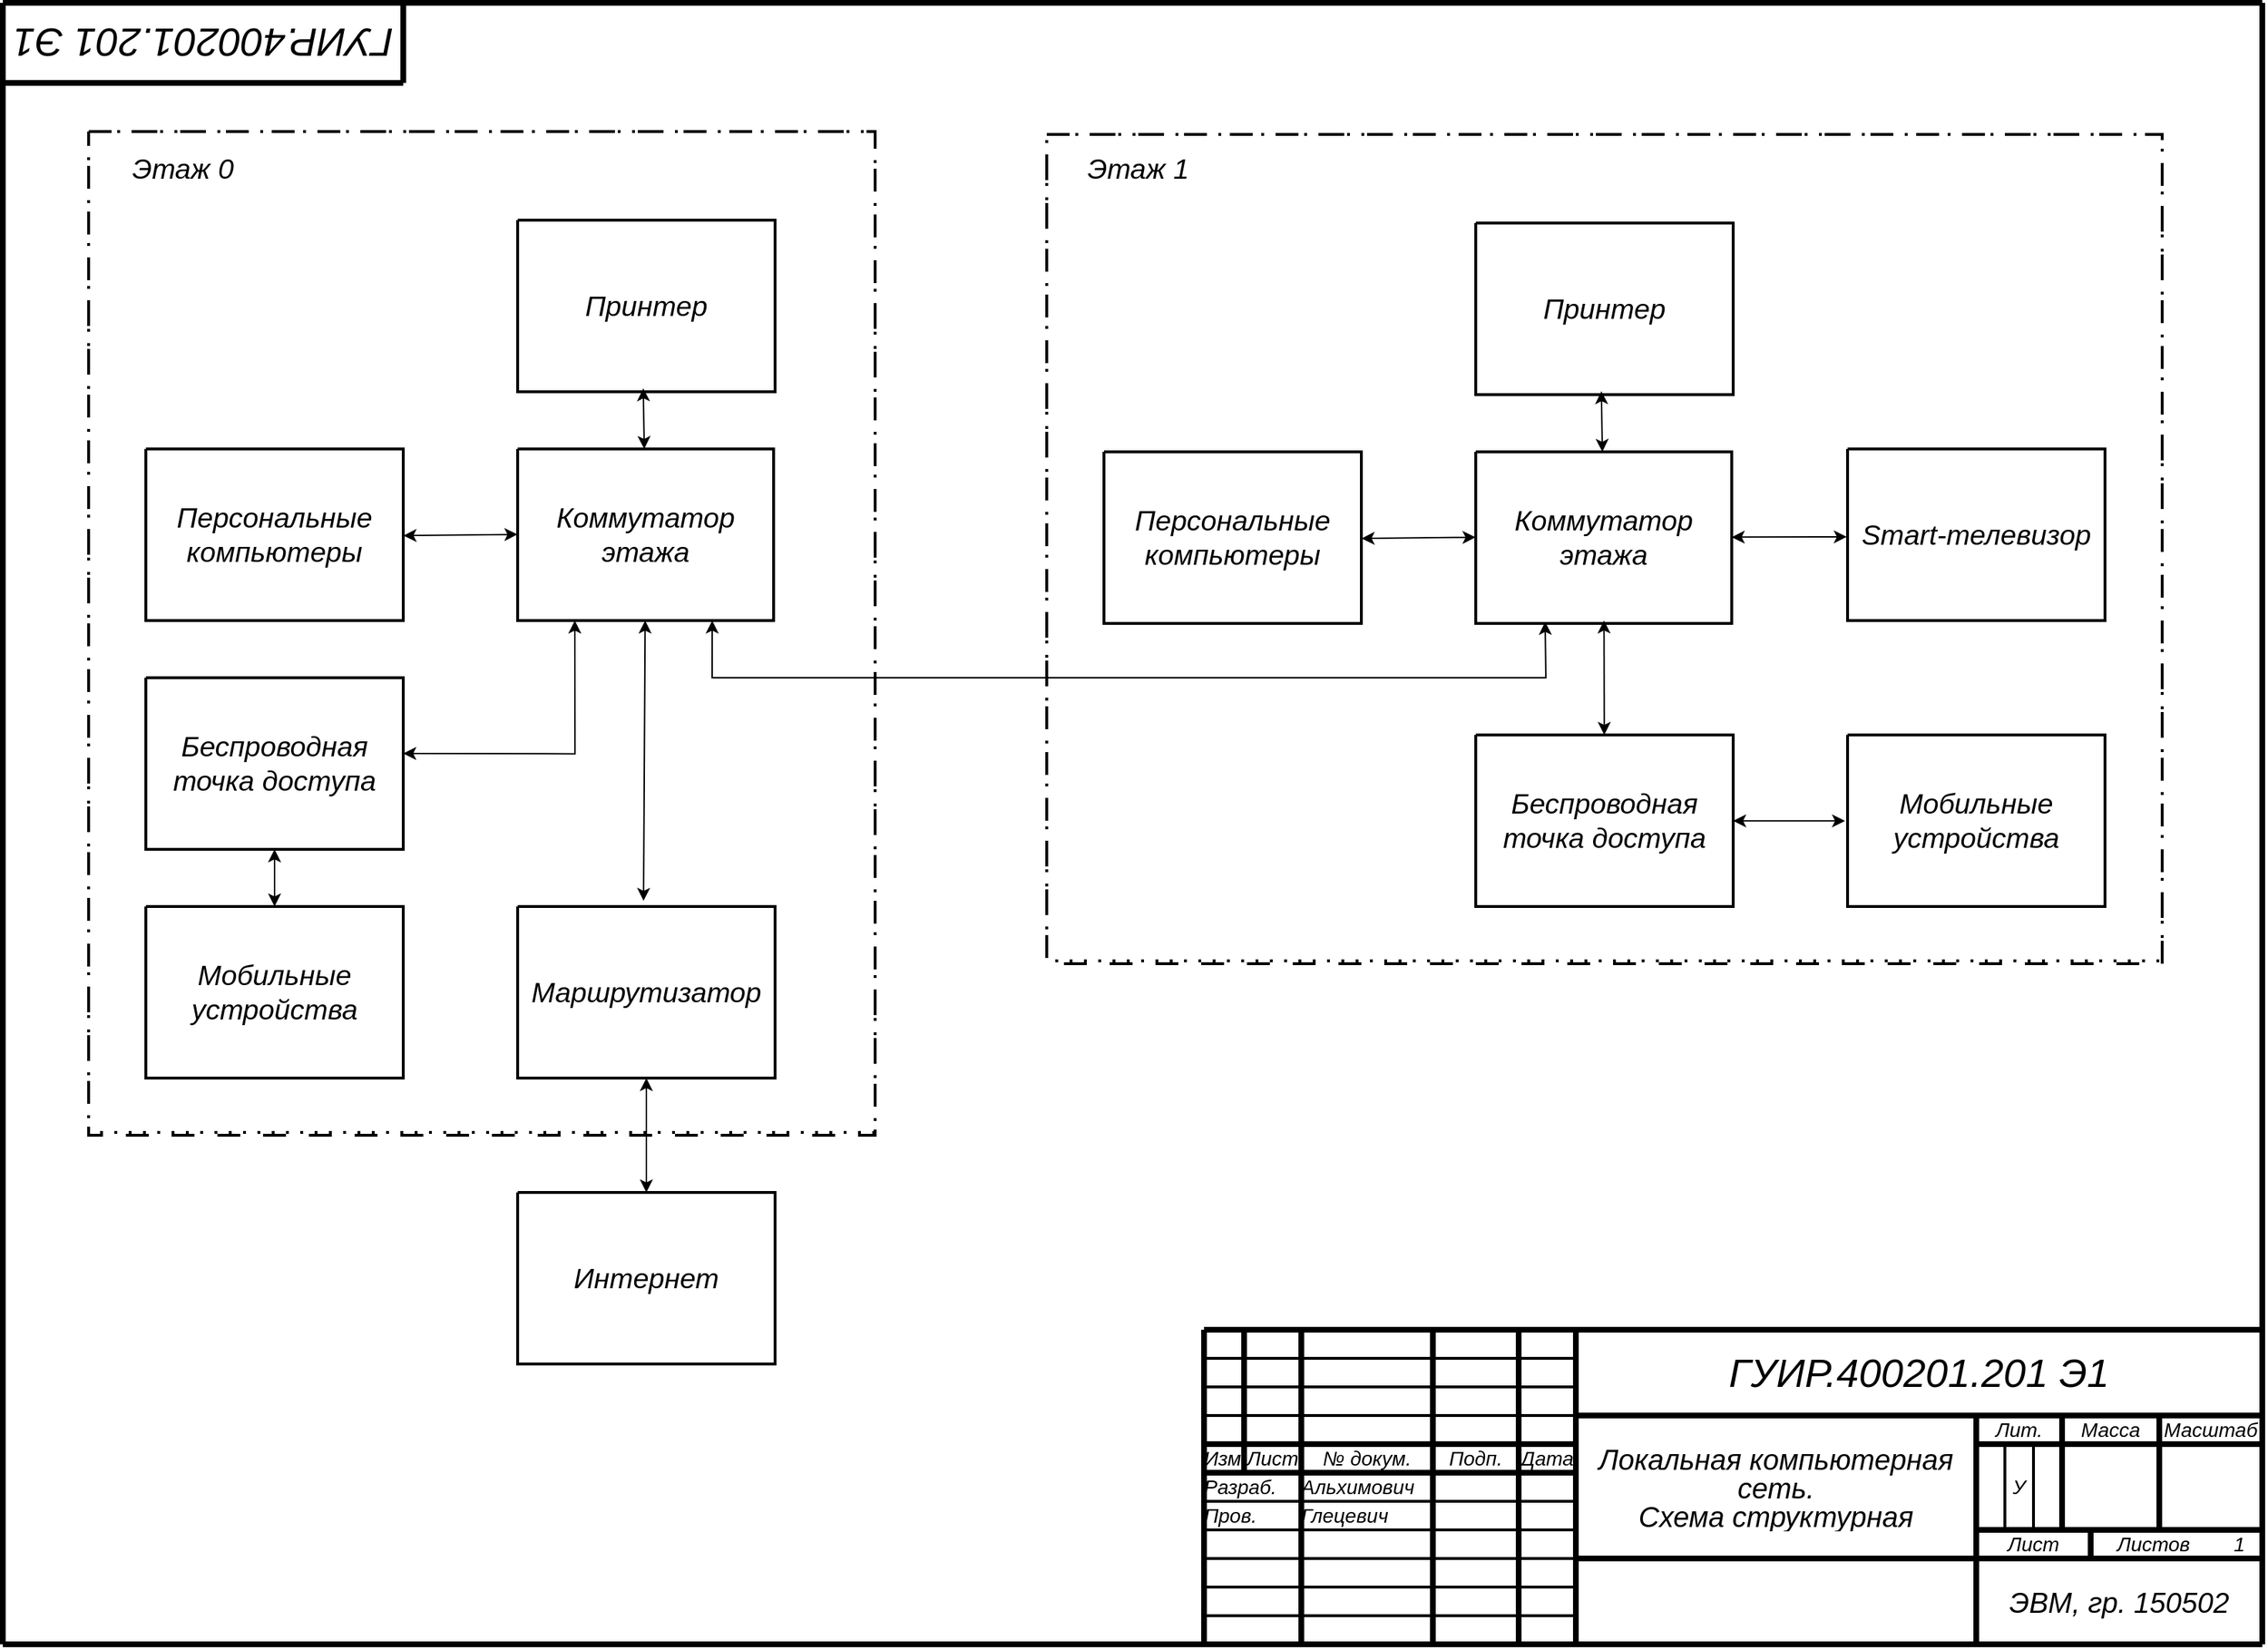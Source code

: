 <mxfile version="24.7.16">
  <diagram name="Структурная" id="Структурная">
    <mxGraphModel dx="984" dy="667" grid="1" gridSize="10" guides="1" tooltips="1" connect="1" arrows="1" fold="1" page="1" pageScale="1" pageWidth="1654" pageHeight="1169" math="0" shadow="0">
      <root>
        <mxCell id="0" />
        <mxCell id="1" parent="0" />
        <UserObject label="&lt;div style=&quot;font-size: 1px&quot;&gt;&lt;font style=&quot;font-size:14px;font-family:Arial;color:#000000;direction:ltr;letter-spacing:0px;line-height:120%;opacity:1&quot;&gt;&lt;i&gt;Изм.&lt;br/&gt;&lt;/i&gt;&lt;/font&gt;&lt;/div&gt;" tags="Background" id="2">
          <mxCell style="verticalAlign=middle;align=center;overflow=width;vsdxID=442;fillColor=none;gradientColor=none;shape=stencil(nZBLDoAgDERP0z3SIyjew0SURgSD+Lu9kMZoXLhwN9O+tukAlrNpJg1SzDH4QW/URgNYgZTkjA4UkwJUgGXng+6DX1zLfmoymdXo17xh5zmRJ6Q42BWCfc2oJfdAr+Yv+AP9Cb7OJ3H/2JG1HNGz/84klThPVCc=);strokeColor=none;spacingTop=-2;spacingBottom=-2;spacingLeft=-2;spacingRight=-2;points=[];labelBackgroundColor=none;rounded=0;html=1;whiteSpace=wrap;" parent="1" vertex="1">
            <mxGeometry x="920" y="1028" width="28" height="20" as="geometry" />
          </mxCell>
        </UserObject>
        <UserObject label="&lt;div style=&quot;font-size: 1px&quot;&gt;&lt;font style=&quot;font-size:14px;font-family:Arial;color:#000000;direction:ltr;letter-spacing:0px;line-height:120%;opacity:1&quot;&gt;&lt;i&gt;Лист&lt;br/&gt;&lt;/i&gt;&lt;/font&gt;&lt;/div&gt;" tags="Background" id="3">
          <mxCell style="verticalAlign=middle;align=center;overflow=width;vsdxID=443;fillColor=none;gradientColor=none;shape=stencil(nZBLDoAgDERP0z3SIyjew0SURgSD+Lu9kMZoXLhwN9O+tukAlrNpJg1SzDH4QW/URgNYgZTkjA4UkwJUgGXng+6DX1zLfmoymdXo17xh5zmRJ6Q42BWCfc2oJfdAr+Yv+AP9Cb7OJ3H/2JG1HNGz/84klThPVCc=);strokeColor=none;spacingTop=-2;spacingBottom=-2;spacingLeft=-2;spacingRight=-2;points=[];labelBackgroundColor=none;rounded=0;html=1;whiteSpace=wrap;" parent="1" vertex="1">
            <mxGeometry x="948" y="1028" width="40" height="20" as="geometry" />
          </mxCell>
        </UserObject>
        <UserObject label="&lt;div style=&quot;font-size: 1px&quot;&gt;&lt;font style=&quot;font-size:14px;font-family:Arial;color:#000000;direction:ltr;letter-spacing:0px;line-height:120%;opacity:1&quot;&gt;&lt;i&gt;№ докум.&lt;br/&gt;&lt;/i&gt;&lt;/font&gt;&lt;/div&gt;" tags="Background" id="4">
          <mxCell style="verticalAlign=middle;align=center;overflow=width;vsdxID=444;fillColor=none;gradientColor=none;shape=stencil(nZBLDoAgDERP0z3SIyjew0SURgSD+Lu9kMZoXLhwN9O+tukAlrNpJg1SzDH4QW/URgNYgZTkjA4UkwJUgGXng+6DX1zLfmoymdXo17xh5zmRJ6Q42BWCfc2oJfdAr+Yv+AP9Cb7OJ3H/2JG1HNGz/84klThPVCc=);strokeColor=none;spacingTop=-2;spacingBottom=-2;spacingLeft=-2;spacingRight=-2;points=[];labelBackgroundColor=none;rounded=0;html=1;whiteSpace=wrap;" parent="1" vertex="1">
            <mxGeometry x="988" y="1028" width="92" height="20" as="geometry" />
          </mxCell>
        </UserObject>
        <UserObject label="&lt;div style=&quot;font-size: 1px&quot;&gt;&lt;font style=&quot;font-size:14px;font-family:Arial;color:#000000;direction:ltr;letter-spacing:0px;line-height:120%;opacity:1&quot;&gt;&lt;i&gt;Подп.&lt;br/&gt;&lt;/i&gt;&lt;/font&gt;&lt;/div&gt;" tags="Background" id="5">
          <mxCell style="verticalAlign=middle;align=center;overflow=width;vsdxID=445;fillColor=none;gradientColor=none;shape=stencil(nZBLDoAgDERP0z3SIyjew0SURgSD+Lu9kMZoXLhwN9O+tukAlrNpJg1SzDH4QW/URgNYgZTkjA4UkwJUgGXng+6DX1zLfmoymdXo17xh5zmRJ6Q42BWCfc2oJfdAr+Yv+AP9Cb7OJ3H/2JG1HNGz/84klThPVCc=);strokeColor=none;spacingTop=-2;spacingBottom=-2;spacingLeft=-2;spacingRight=-2;points=[];labelBackgroundColor=none;rounded=0;html=1;whiteSpace=wrap;" parent="1" vertex="1">
            <mxGeometry x="1080" y="1028" width="60" height="20" as="geometry" />
          </mxCell>
        </UserObject>
        <UserObject label="&lt;div style=&quot;font-size: 1px&quot;&gt;&lt;font style=&quot;font-size:14px;font-family:Arial;color:#000000;direction:ltr;letter-spacing:0px;line-height:120%;opacity:1&quot;&gt;&lt;i&gt;Дата&lt;br/&gt;&lt;/i&gt;&lt;/font&gt;&lt;/div&gt;" tags="Background" id="6">
          <mxCell style="verticalAlign=middle;align=center;overflow=width;vsdxID=446;fillColor=none;gradientColor=none;shape=stencil(nZBLDoAgDERP0z3SIyjew0SURgSD+Lu9kMZoXLhwN9O+tukAlrNpJg1SzDH4QW/URgNYgZTkjA4UkwJUgGXng+6DX1zLfmoymdXo17xh5zmRJ6Q42BWCfc2oJfdAr+Yv+AP9Cb7OJ3H/2JG1HNGz/84klThPVCc=);strokeColor=none;spacingTop=-2;spacingBottom=-2;spacingLeft=-2;spacingRight=-2;points=[];labelBackgroundColor=none;rounded=0;html=1;whiteSpace=wrap;" parent="1" vertex="1">
            <mxGeometry x="1140" y="1028" width="40" height="20" as="geometry" />
          </mxCell>
        </UserObject>
        <UserObject label="&lt;div style=&quot;font-size: 1px&quot;&gt;&lt;p style=&quot;text-align:left;margin-left:0;margin-right:0;margin-top:0px;margin-bottom:0px;text-indent:0;vertical-align:middle;direction:ltr;&quot;&gt;&lt;font style=&quot;font-size:14px;font-family:Arial;color:#000000;direction:ltr;letter-spacing:0px;line-height:120%;opacity:1&quot;&gt;&lt;i&gt;Разраб.&lt;br/&gt;&lt;/i&gt;&lt;/font&gt;&lt;/p&gt;&lt;/div&gt;" tags="Background" id="7">
          <mxCell style="verticalAlign=middle;align=left;overflow=width;vsdxID=457;fillColor=none;gradientColor=none;shape=stencil(nZBLDoAgDERP0z3SIyjew0SURgSD+Lu9kMZoXLhwN9O+tukAlrNpJg1SzDH4QW/URgNYgZTkjA4UkwJUgGXng+6DX1zLfmoymdXo17xh5zmRJ6Q42BWCfc2oJfdAr+Yv+AP9Cb7OJ3H/2JG1HNGz/84klThPVCc=);strokeColor=none;spacingTop=-1;spacingBottom=-2;spacingLeft=-1;spacingRight=-3;points=[];labelBackgroundColor=none;rounded=0;html=1;whiteSpace=wrap;" parent="1" vertex="1">
            <mxGeometry x="920" y="1048" width="68" height="20" as="geometry" />
          </mxCell>
        </UserObject>
        <UserObject label="&lt;div style=&quot;font-size: 1px&quot;&gt;&lt;p style=&quot;text-align:left;margin-left:0;margin-right:0;margin-top:0px;margin-bottom:0px;text-indent:0;vertical-align:middle;direction:ltr;&quot;&gt;&lt;font style=&quot;font-size:14px;font-family:Arial;color:#000000;direction:ltr;letter-spacing:0px;line-height:120%;opacity:1&quot;&gt;&lt;i&gt;Пров.&lt;br/&gt;&lt;/i&gt;&lt;/font&gt;&lt;/p&gt;&lt;/div&gt;" tags="Background" id="8">
          <mxCell style="verticalAlign=middle;align=left;overflow=width;vsdxID=458;fillColor=none;gradientColor=none;shape=stencil(nZBLDoAgDERP0z3SIyjew0SURgSD+Lu9kMZoXLhwN9O+tukAlrNpJg1SzDH4QW/URgNYgZTkjA4UkwJUgGXng+6DX1zLfmoymdXo17xh5zmRJ6Q42BWCfc2oJfdAr+Yv+AP9Cb7OJ3H/2JG1HNGz/84klThPVCc=);strokeColor=none;spacingTop=-1;spacingBottom=-2;spacingLeft=-1;spacingRight=-3;points=[];labelBackgroundColor=none;rounded=0;html=1;whiteSpace=wrap;" parent="1" vertex="1">
            <mxGeometry x="920" y="1068" width="68" height="20" as="geometry" />
          </mxCell>
        </UserObject>
        <UserObject label="&lt;div style=&quot;font-size: 1px&quot;&gt;&lt;p style=&quot;text-align:left;margin-left:0;margin-right:0;margin-top:0px;margin-bottom:0px;text-indent:0;vertical-align:middle;direction:ltr;&quot;&gt;&lt;font style=&quot;font-size:14px;font-family:Arial;color:#000000;direction:ltr;letter-spacing:0px;line-height:120%;opacity:1&quot;&gt;&lt;i&gt;Альхимович&lt;br/&gt;&lt;/i&gt;&lt;/font&gt;&lt;/p&gt;&lt;/div&gt;" tags="Background" id="9">
          <mxCell style="verticalAlign=middle;align=left;overflow=width;vsdxID=462;fillColor=none;gradientColor=none;shape=stencil(nZBLDoAgDERP0z3SIyjew0SURgSD+Lu9kMZoXLhwN9O+tukAlrNpJg1SzDH4QW/URgNYgZTkjA4UkwJUgGXng+6DX1zLfmoymdXo17xh5zmRJ6Q42BWCfc2oJfdAr+Yv+AP9Cb7OJ3H/2JG1HNGz/84klThPVCc=);strokeColor=none;spacingTop=-1;spacingBottom=-2;spacingLeft=-1;spacingRight=-3;points=[];labelBackgroundColor=none;rounded=0;html=1;whiteSpace=wrap;" parent="1" vertex="1">
            <mxGeometry x="988" y="1048" width="92" height="20" as="geometry" />
          </mxCell>
        </UserObject>
        <UserObject label="&lt;div style=&quot;font-size: 1px&quot;&gt;&lt;p style=&quot;text-align:left;margin-left:0;margin-right:0;margin-top:0px;margin-bottom:0px;text-indent:0;vertical-align:middle;direction:ltr;&quot;&gt;&lt;font style=&quot;font-size:14px;font-family:Arial;color:#000000;direction:ltr;letter-spacing:0px;line-height:120%;opacity:1&quot;&gt;&lt;i&gt;Глецевич&lt;/i&gt;&lt;/font&gt;&lt;/p&gt;&lt;/div&gt;" tags="Background" id="10">
          <mxCell style="verticalAlign=middle;align=left;overflow=width;vsdxID=464;fillColor=none;gradientColor=none;shape=stencil(nZBLDoAgDERP0z3SIyjew0SURgSD+Lu9kMZoXLhwN9O+tukAlrNpJg1SzDH4QW/URgNYgZTkjA4UkwJUgGXng+6DX1zLfmoymdXo17xh5zmRJ6Q42BWCfc2oJfdAr+Yv+AP9Cb7OJ3H/2JG1HNGz/84klThPVCc=);strokeColor=none;spacingTop=-1;spacingBottom=-2;spacingLeft=-1;spacingRight=-3;points=[];labelBackgroundColor=none;rounded=0;html=1;whiteSpace=wrap;" parent="1" vertex="1">
            <mxGeometry x="988" y="1068" width="92" height="20" as="geometry" />
          </mxCell>
        </UserObject>
        <UserObject label="&lt;div style=&quot;font-size: 1px&quot;&gt;&lt;p style=&quot;text-align:center;margin-left:0;margin-right:0;margin-top:0px;margin-bottom:0px;text-indent:0;vertical-align:middle;direction:ltr;&quot;&gt;&lt;font style=&quot;font-size:20px;font-family:Arial;color:#000000;direction:ltr;letter-spacing:0px;line-height:100%;opacity:1&quot;&gt;&lt;i&gt;Локальная компьютерная сеть.&lt;/i&gt;&lt;/font&gt;&lt;/p&gt;&lt;p style=&quot;text-align:center;margin-left:0;margin-right:0;margin-top:0px;margin-bottom:0px;text-indent:0;vertical-align:middle;direction:ltr;&quot;&gt;&lt;font style=&quot;font-size:20px;font-family:Arial;color:#000000;direction:ltr;letter-spacing:0px;line-height:100%;opacity:1&quot;&gt;&lt;i&gt;Схема структурная&lt;/i&gt;&lt;/font&gt;&lt;/p&gt;&lt;/div&gt;" tags="Background" id="11">
          <mxCell style="verticalAlign=middle;align=center;overflow=width;vsdxID=465;fillColor=none;gradientColor=none;shape=stencil(nZBLDoAgDERP0z3SIyjew0SURgSD+Lu9kMZoXLhwN9O+tukAlrNpJg1SzDH4QW/URgNYgZTkjA4UkwJUgGXng+6DX1zLfmoymdXo17xh5zmRJ6Q42BWCfc2oJfdAr+Yv+AP9Cb7OJ3H/2JG1HNGz/84klThPVCc=);strokeColor=none;spacingTop=-1;spacingBottom=-3;spacingLeft=-1;spacingRight=-1;points=[];labelBackgroundColor=none;rounded=0;html=1;whiteSpace=wrap;" parent="1" vertex="1">
            <mxGeometry x="1180" y="1008" width="280" height="100" as="geometry" />
          </mxCell>
        </UserObject>
        <UserObject label="&lt;div style=&quot;font-size: 1px&quot;&gt;&lt;font style=&quot;font-size:28px;font-family:Arial;color:#000000;direction:ltr;letter-spacing:0px;line-height:120%;opacity:1&quot;&gt;&lt;i&gt;ГУИР.&lt;/i&gt;&lt;/font&gt;&lt;font style=&quot;font-size:28px;font-family:Arial;color:#000000;direction:ltr;letter-spacing:0px;line-height:120%;opacity:1&quot;&gt;&lt;i&gt;400201&lt;/i&gt;&lt;/font&gt;&lt;font style=&quot;font-size:28px;font-family:Arial;color:#000000;direction:ltr;letter-spacing:0px;line-height:120%;opacity:1&quot;&gt;&lt;i&gt;.&lt;/i&gt;&lt;/font&gt;&lt;font style=&quot;font-size:28px;font-family:Arial;color:#000000;direction:ltr;letter-spacing:0px;line-height:120%;opacity:1&quot;&gt;&lt;i&gt;201&lt;/i&gt;&lt;/font&gt;&lt;font style=&quot;font-size:28px;font-family:Arial;color:#000000;direction:ltr;letter-spacing:0px;line-height:120%;opacity:1&quot;&gt;&lt;i&gt; &lt;/i&gt;&lt;/font&gt;&lt;font style=&quot;font-size:28px;font-family:Arial;color:#000000;direction:ltr;letter-spacing:0px;line-height:120%;opacity:1&quot;&gt;&lt;i&gt;Э1&lt;br/&gt;&lt;/i&gt;&lt;/font&gt;&lt;/div&gt;" tags="Background" id="12">
          <mxCell style="verticalAlign=middle;align=center;overflow=width;vsdxID=466;fillColor=none;gradientColor=none;shape=stencil(nZBLDoAgDERP0z3SIyjew0SURgSD+Lu9kMZoXLhwN9O+tukAlrNpJg1SzDH4QW/URgNYgZTkjA4UkwJUgGXng+6DX1zLfmoymdXo17xh5zmRJ6Q42BWCfc2oJfdAr+Yv+AP9Cb7OJ3H/2JG1HNGz/84klThPVCc=);strokeColor=none;spacingBottom=-1;points=[];labelBackgroundColor=none;rounded=0;html=1;whiteSpace=wrap;" parent="1" vertex="1">
            <mxGeometry x="1180" y="948" width="480" height="60" as="geometry" />
          </mxCell>
        </UserObject>
        <UserObject label="&lt;div style=&quot;font-size: 1px&quot;&gt;&lt;font style=&quot;font-size:14px;font-family:Arial;color:#000000;direction:ltr;letter-spacing:0px;line-height:120%;opacity:1&quot;&gt;&lt;i&gt;Лит.&lt;br/&gt;&lt;/i&gt;&lt;/font&gt;&lt;/div&gt;" tags="Background" id="13">
          <mxCell style="verticalAlign=middle;align=center;overflow=width;vsdxID=467;fillColor=none;gradientColor=none;shape=stencil(nZBLDoAgDERP0z3SIyjew0SURgSD+Lu9kMZoXLhwN9O+tukAlrNpJg1SzDH4QW/URgNYgZTkjA4UkwJUgGXng+6DX1zLfmoymdXo17xh5zmRJ6Q42BWCfc2oJfdAr+Yv+AP9Cb7OJ3H/2JG1HNGz/84klThPVCc=);strokeColor=none;spacingTop=-2;spacingBottom=-2;spacingLeft=-2;spacingRight=-2;points=[];labelBackgroundColor=none;rounded=0;html=1;whiteSpace=wrap;" parent="1" vertex="1">
            <mxGeometry x="1460" y="1008" width="60" height="20" as="geometry" />
          </mxCell>
        </UserObject>
        <UserObject label="&lt;div style=&quot;font-size: 1px&quot;&gt;&lt;font style=&quot;font-size:14px;font-family:Arial;color:#000000;direction:ltr;letter-spacing:0px;line-height:120%;opacity:1&quot;&gt;&lt;i&gt;Масса&lt;br/&gt;&lt;/i&gt;&lt;/font&gt;&lt;/div&gt;" tags="Background" id="14">
          <mxCell style="verticalAlign=middle;align=center;overflow=width;vsdxID=468;fillColor=none;gradientColor=none;shape=stencil(nZBLDoAgDERP0z3SIyjew0SURgSD+Lu9kMZoXLhwN9O+tukAlrNpJg1SzDH4QW/URgNYgZTkjA4UkwJUgGXng+6DX1zLfmoymdXo17xh5zmRJ6Q42BWCfc2oJfdAr+Yv+AP9Cb7OJ3H/2JG1HNGz/84klThPVCc=);strokeColor=none;spacingTop=-2;spacingBottom=-2;spacingLeft=-2;spacingRight=-2;points=[];labelBackgroundColor=none;rounded=0;html=1;whiteSpace=wrap;" parent="1" vertex="1">
            <mxGeometry x="1520" y="1008" width="68" height="20" as="geometry" />
          </mxCell>
        </UserObject>
        <UserObject label="&lt;div style=&quot;font-size: 1px&quot;&gt;&lt;font style=&quot;font-size:14px;font-family:Arial;color:#000000;direction:ltr;letter-spacing:0px;line-height:120%;opacity:1&quot;&gt;&lt;i&gt;Масштаб&lt;br/&gt;&lt;/i&gt;&lt;/font&gt;&lt;/div&gt;" tags="Background" id="15">
          <mxCell style="verticalAlign=middle;align=center;overflow=width;vsdxID=469;fillColor=none;gradientColor=none;shape=stencil(nZBLDoAgDERP0z3SIyjew0SURgSD+Lu9kMZoXLhwN9O+tukAlrNpJg1SzDH4QW/URgNYgZTkjA4UkwJUgGXng+6DX1zLfmoymdXo17xh5zmRJ6Q42BWCfc2oJfdAr+Yv+AP9Cb7OJ3H/2JG1HNGz/84klThPVCc=);strokeColor=none;spacingTop=-2;spacingBottom=-2;spacingLeft=-2;spacingRight=-2;points=[];labelBackgroundColor=none;rounded=0;html=1;whiteSpace=wrap;" parent="1" vertex="1">
            <mxGeometry x="1588" y="1008" width="72" height="20" as="geometry" />
          </mxCell>
        </UserObject>
        <UserObject label="&lt;div style=&quot;font-size: 1px&quot;&gt;&lt;font style=&quot;font-size:14px;font-family:Arial;color:#000000;direction:ltr;letter-spacing:0px;line-height:120%;opacity:1&quot;&gt;&lt;i&gt;Лист&lt;br/&gt;&lt;/i&gt;&lt;/font&gt;&lt;/div&gt;" tags="Background" id="16">
          <mxCell style="verticalAlign=middle;align=center;overflow=width;vsdxID=470;fillColor=none;gradientColor=none;shape=stencil(nZBLDoAgDERP0z3SIyjew0SURgSD+Lu9kMZoXLhwN9O+tukAlrNpJg1SzDH4QW/URgNYgZTkjA4UkwJUgGXng+6DX1zLfmoymdXo17xh5zmRJ6Q42BWCfc2oJfdAr+Yv+AP9Cb7OJ3H/2JG1HNGz/84klThPVCc=);strokeColor=none;spacingTop=-2;spacingBottom=-3;spacingLeft=-3;spacingRight=-2;points=[];labelBackgroundColor=none;rounded=0;html=1;whiteSpace=wrap;" parent="1" vertex="1">
            <mxGeometry x="1476" y="1088" width="48" height="20" as="geometry" />
          </mxCell>
        </UserObject>
        <UserObject label="&lt;div style=&quot;font-size: 1px&quot;&gt;&lt;font style=&quot;font-size:14px;font-family:Arial;color:#000000;direction:ltr;letter-spacing:0px;line-height:120%;opacity:1&quot;&gt;&lt;i&gt;Листов&lt;br/&gt;&lt;/i&gt;&lt;/font&gt;&lt;/div&gt;" tags="Background" id="17">
          <mxCell style="verticalAlign=middle;align=center;overflow=width;vsdxID=471;fillColor=none;gradientColor=none;shape=stencil(nZBLDoAgDERP0z3SIyjew0SURgSD+Lu9kMZoXLhwN9O+tukAlrNpJg1SzDH4QW/URgNYgZTkjA4UkwJUgGXng+6DX1zLfmoymdXo17xh5zmRJ6Q42BWCfc2oJfdAr+Yv+AP9Cb7OJ3H/2JG1HNGz/84klThPVCc=);strokeColor=none;spacingTop=-2;spacingBottom=-3;spacingLeft=-3;spacingRight=-2;points=[];labelBackgroundColor=none;rounded=0;html=1;whiteSpace=wrap;" parent="1" vertex="1">
            <mxGeometry x="1540" y="1088" width="88" height="20" as="geometry" />
          </mxCell>
        </UserObject>
        <UserObject label="&lt;div style=&quot;font-size: 1px&quot;&gt;&lt;font style=&quot;font-size:14px;font-family:Arial;color:#000000;direction:ltr;letter-spacing:0px;line-height:120%;opacity:1&quot;&gt;&lt;i&gt;У&lt;br/&gt;&lt;/i&gt;&lt;/font&gt;&lt;/div&gt;" tags="Background" id="18">
          <mxCell style="verticalAlign=middle;align=center;overflow=width;vsdxID=472;fillColor=none;gradientColor=none;shape=stencil(nZBLDoAgDERP0z3SIyjew0SURgSD+Lu9kMZoXLhwN9O+tukAlrNpJg1SzDH4QW/URgNYgZTkjA4UkwJUgGXng+6DX1zLfmoymdXo17xh5zmRJ6Q42BWCfc2oJfdAr+Yv+AP9Cb7OJ3H/2JG1HNGz/84klThPVCc=);strokeColor=none;spacingTop=-1;spacingBottom=-3;spacingLeft=-3;spacingRight=-1;points=[];labelBackgroundColor=none;rounded=0;html=1;whiteSpace=wrap;" parent="1" vertex="1">
            <mxGeometry x="1480" y="1028" width="20" height="60" as="geometry" />
          </mxCell>
        </UserObject>
        <UserObject label="&lt;div style=&quot;font-size: 1px&quot;&gt;&lt;font style=&quot;font-size:14px;font-family:Arial;color:#000000;direction:ltr;letter-spacing:0px;line-height:120%;opacity:1&quot;&gt;&lt;i&gt;1&lt;br/&gt;&lt;/i&gt;&lt;/font&gt;&lt;/div&gt;" tags="Background" id="19">
          <mxCell style="verticalAlign=middle;align=center;overflow=width;vsdxID=473;fillColor=none;gradientColor=none;shape=stencil(nZBLDoAgDERP0z3SIyjew0SURgSD+Lu9kMZoXLhwN9O+tukAlrNpJg1SzDH4QW/URgNYgZTkjA4UkwJUgGXng+6DX1zLfmoymdXo17xh5zmRJ6Q42BWCfc2oJfdAr+Yv+AP9Cb7OJ3H/2JG1HNGz/84klThPVCc=);strokeColor=none;spacingTop=-2;spacingBottom=-3;spacingLeft=-3;spacingRight=-2;points=[];labelBackgroundColor=none;rounded=0;html=1;whiteSpace=wrap;" parent="1" vertex="1">
            <mxGeometry x="1628" y="1088" width="32" height="20" as="geometry" />
          </mxCell>
        </UserObject>
        <UserObject label="&lt;div style=&quot;font-size: 1px&quot;&gt;&lt;font style=&quot;font-size:20px;font-family:Arial;color:#000000;direction:ltr;letter-spacing:0px;line-height:120%;opacity:1&quot;&gt;&lt;i&gt;ЭВМ, гр. &lt;/i&gt;&lt;/font&gt;&lt;font style=&quot;font-size:20px;font-family:Arial;color:#000000;direction:ltr;letter-spacing:0px;line-height:120%;opacity:1&quot;&gt;&lt;i&gt;150502&lt;/i&gt;&lt;/font&gt;&lt;font style=&quot;font-size:20px;font-family:Arial;color:#000000;direction:ltr;letter-spacing:0px;line-height:120%;opacity:1&quot;&gt;&lt;i&gt;&lt;br/&gt;&lt;/i&gt;&lt;/font&gt;&lt;/div&gt;" tags="Background" id="20">
          <mxCell style="verticalAlign=middle;align=center;overflow=width;vsdxID=474;fillColor=none;gradientColor=none;shape=stencil(nZBLDoAgDERP0z3SIyjew0SURgSD+Lu9kMZoXLhwN9O+tukAlrNpJg1SzDH4QW/URgNYgZTkjA4UkwJUgGXng+6DX1zLfmoymdXo17xh5zmRJ6Q42BWCfc2oJfdAr+Yv+AP9Cb7OJ3H/2JG1HNGz/84klThPVCc=);strokeColor=none;points=[];labelBackgroundColor=none;rounded=0;html=1;whiteSpace=wrap;" parent="1" vertex="1">
            <mxGeometry x="1460" y="1108" width="200" height="60" as="geometry" />
          </mxCell>
        </UserObject>
        <UserObject label="&lt;div style=&quot;font-size: 1px&quot;&gt;&lt;font style=&quot;font-size:28px;font-family:Arial;color:#000000;direction:ltr;letter-spacing:0px;line-height:120%;opacity:1&quot;&gt;&lt;i&gt;ГУИР.&lt;/i&gt;&lt;/font&gt;&lt;font style=&quot;font-size:28px;font-family:Arial;color:#000000;direction:ltr;letter-spacing:0px;line-height:120%;opacity:1&quot;&gt;&lt;i&gt;400201&lt;/i&gt;&lt;/font&gt;&lt;font style=&quot;font-size:28px;font-family:Arial;color:#000000;direction:ltr;letter-spacing:0px;line-height:120%;opacity:1&quot;&gt;&lt;i&gt;.&lt;/i&gt;&lt;/font&gt;&lt;font style=&quot;font-size:28px;font-family:Arial;color:#000000;direction:ltr;letter-spacing:0px;line-height:120%;opacity:1&quot;&gt;&lt;i&gt;201&lt;/i&gt;&lt;/font&gt;&lt;font style=&quot;font-size:28px;font-family:Arial;color:#000000;direction:ltr;letter-spacing:0px;line-height:120%;opacity:1&quot;&gt;&lt;i&gt; &lt;/i&gt;&lt;/font&gt;&lt;font style=&quot;font-size:28px;font-family:Arial;color:#000000;direction:ltr;letter-spacing:0px;line-height:120%;opacity:1&quot;&gt;&lt;i&gt;Э1&lt;br/&gt;&lt;/i&gt;&lt;/font&gt;&lt;/div&gt;" tags="Background" id="21">
          <mxCell style="verticalAlign=middle;align=center;overflow=width;vsdxID=475;rotation=180;fillColor=none;gradientColor=none;shape=stencil(nZBLDoAgDERP0z3SIyjew0SURgSD+Lu9kMZoXLhwN9O+tukAlrNpJg1SzDH4QW/URgNYgZTkjA4UkwJUgGXng+6DX1zLfmoymdXo17xh5zmRJ6Q42BWCfc2oJfdAr+Yv+AP9Cb7OJ3H/2JG1HNGz/84klThPVCc=);strokeColor=none;spacingTop=-3;spacingBottom=-3;spacingLeft=-3;spacingRight=-3;points=[];labelBackgroundColor=none;rounded=0;html=1;whiteSpace=wrap;" parent="1" vertex="1">
            <mxGeometry x="80" y="20" width="280" height="56" as="geometry" />
          </mxCell>
        </UserObject>
        <UserObject label="" tags="Background" id="84">
          <mxCell style="vsdxID=509;edgeStyle=none;startArrow=none;endArrow=none;startSize=3;endSize=3;strokeWidth=4;strokeColor=#000000;spacingTop=-2;spacingBottom=-2;spacingLeft=-2;spacingRight=-2;verticalAlign=middle;html=1;labelBackgroundColor=#FFFFFF;rounded=0;" parent="1" edge="1">
            <mxGeometry relative="1" as="geometry">
              <Array as="points" />
              <mxPoint x="80" y="76" as="sourcePoint" />
              <mxPoint x="360" y="76" as="targetPoint" />
            </mxGeometry>
          </mxCell>
        </UserObject>
        <UserObject label="" tags="Background" id="85">
          <mxCell style="vsdxID=686;edgeStyle=none;startArrow=none;endArrow=none;startSize=3;endSize=3;strokeWidth=4;strokeColor=#000000;spacingTop=-2;spacingBottom=-2;spacingLeft=-2;spacingRight=-2;verticalAlign=middle;html=1;labelBackgroundColor=#FFFFFF;rounded=0;" parent="1" edge="1">
            <mxGeometry relative="1" as="geometry">
              <Array as="points" />
              <mxPoint x="80" y="20" as="sourcePoint" />
              <mxPoint x="80" y="76" as="targetPoint" />
            </mxGeometry>
          </mxCell>
        </UserObject>
        <mxCell id="39" parent="1" vertex="1">
          <mxGeometry x="80" y="1168" as="geometry" />
        </mxCell>
        <mxCell id="40" parent="1" vertex="1">
          <mxGeometry x="80" y="76" as="geometry" />
        </mxCell>
        <UserObject label="" tags="Background" id="41">
          <mxCell style="vsdxID=5;edgeStyle=none;startArrow=none;endArrow=none;startSize=5;endSize=5;strokeWidth=4;strokeColor=#000000;spacingTop=0;spacingBottom=0;spacingLeft=0;spacingRight=0;verticalAlign=middle;html=1;labelBackgroundColor=none;rounded=0;" parent="1" source="39" target="40" edge="1">
            <mxGeometry relative="1" as="geometry">
              <Array as="points" />
            </mxGeometry>
          </mxCell>
        </UserObject>
        <mxCell id="42" parent="1" vertex="1">
          <mxGeometry x="920" y="948" as="geometry" />
        </mxCell>
        <mxCell id="43" parent="1" vertex="1">
          <mxGeometry x="920" y="1168" as="geometry" />
        </mxCell>
        <UserObject label="" tags="Background" id="44">
          <mxCell style="vsdxID=692;edgeStyle=none;startArrow=none;endArrow=none;startSize=3;endSize=3;strokeWidth=4;strokeColor=#000000;spacingTop=-2;spacingBottom=-2;spacingLeft=-2;spacingRight=-2;verticalAlign=middle;html=1;labelBackgroundColor=#FFFFFF;rounded=0;" parent="1" source="42" target="43" edge="1">
            <mxGeometry relative="1" as="geometry">
              <Array as="points" />
            </mxGeometry>
          </mxCell>
        </UserObject>
        <mxCell id="45" parent="1" vertex="1">
          <mxGeometry x="360" y="20" as="geometry" />
        </mxCell>
        <mxCell id="46" parent="1" vertex="1">
          <mxGeometry x="80" y="20" as="geometry" />
        </mxCell>
        <UserObject label="" tags="Background" id="47">
          <mxCell style="vsdxID=687;edgeStyle=none;startArrow=none;endArrow=none;startSize=3;endSize=3;strokeWidth=4;strokeColor=#000000;spacingTop=-2;spacingBottom=-2;spacingLeft=-2;spacingRight=-2;verticalAlign=middle;html=1;labelBackgroundColor=#FFFFFF;rounded=0;" parent="1" source="45" target="46" edge="1">
            <mxGeometry relative="1" as="geometry">
              <Array as="points" />
            </mxGeometry>
          </mxCell>
        </UserObject>
        <mxCell id="48" parent="1" vertex="1">
          <mxGeometry x="360" y="20" as="geometry" />
        </mxCell>
        <mxCell id="49" parent="1" vertex="1">
          <mxGeometry x="360" y="76" as="geometry" />
        </mxCell>
        <UserObject label="" tags="Background" id="50">
          <mxCell style="vsdxID=676;edgeStyle=none;startArrow=none;endArrow=none;startSize=3;endSize=3;strokeWidth=4;strokeColor=#000000;spacingTop=-2;spacingBottom=-2;spacingLeft=-2;spacingRight=-2;verticalAlign=middle;html=1;labelBackgroundColor=#FFFFFF;rounded=0;" parent="1" source="48" target="49" edge="1">
            <mxGeometry relative="1" as="geometry">
              <Array as="points" />
            </mxGeometry>
          </mxCell>
        </UserObject>
        <mxCell id="51" parent="1" vertex="1">
          <mxGeometry x="360" y="20" as="geometry" />
        </mxCell>
        <mxCell id="52" parent="1" vertex="1">
          <mxGeometry x="1660" y="20" as="geometry" />
        </mxCell>
        <UserObject label="" tags="Background" id="53">
          <mxCell style="vsdxID=508;edgeStyle=none;startArrow=none;endArrow=none;startSize=3;endSize=3;strokeWidth=4;strokeColor=#000000;spacingTop=-2;spacingBottom=-2;spacingLeft=-2;spacingRight=-2;verticalAlign=middle;html=1;labelBackgroundColor=#FFFFFF;rounded=0;" parent="1" source="51" target="52" edge="1">
            <mxGeometry relative="1" as="geometry">
              <Array as="points" />
            </mxGeometry>
          </mxCell>
        </UserObject>
        <mxCell id="54" parent="1" vertex="1">
          <mxGeometry x="80" y="1168" as="geometry" />
        </mxCell>
        <mxCell id="55" parent="1" vertex="1">
          <mxGeometry x="1660" y="1168" as="geometry" />
        </mxCell>
        <UserObject label="" tags="Background" id="56">
          <mxCell style="vsdxID=438;edgeStyle=none;startArrow=none;endArrow=none;startSize=3;endSize=3;strokeWidth=4;strokeColor=#000000;spacingTop=-2;spacingBottom=-2;spacingLeft=-2;spacingRight=-2;verticalAlign=middle;html=1;labelBackgroundColor=#FFFFFF;rounded=0;" parent="1" source="54" target="55" edge="1">
            <mxGeometry relative="1" as="geometry">
              <Array as="points" />
            </mxGeometry>
          </mxCell>
        </UserObject>
        <UserObject label="" tags="Background" id="57">
          <mxCell style="vsdxID=50;edgeStyle=none;startArrow=none;endArrow=none;startSize=9;endSize=9;strokeWidth=4;strokeColor=#000000;spacingTop=0;spacingBottom=0;spacingLeft=0;spacingRight=0;verticalAlign=middle;html=1;labelBackgroundColor=none;rounded=0;" parent="1" edge="1">
            <mxGeometry relative="1" as="geometry">
              <Array as="points" />
              <mxPoint x="1660" y="20" as="sourcePoint" />
              <mxPoint x="1660" y="1168" as="targetPoint" />
            </mxGeometry>
          </mxCell>
        </UserObject>
        <UserObject label="" tags="Background" id="58">
          <mxCell style="vsdxID=384;edgeStyle=none;startArrow=none;endArrow=none;startSize=3;endSize=3;strokeWidth=4;strokeColor=#000000;spacingTop=-2;spacingBottom=-2;spacingLeft=-2;spacingRight=-2;verticalAlign=middle;html=1;labelBackgroundColor=#FFFFFF;rounded=0;" parent="1" edge="1">
            <mxGeometry relative="1" as="geometry">
              <Array as="points" />
              <mxPoint x="1460" y="1008" as="sourcePoint" />
              <mxPoint x="1460" y="1168" as="targetPoint" />
            </mxGeometry>
          </mxCell>
        </UserObject>
        <UserObject label="" tags="Background" id="59">
          <mxCell style="vsdxID=385;edgeStyle=none;startArrow=none;endArrow=none;startSize=3;endSize=3;strokeWidth=4;strokeColor=#000000;spacingTop=-2;spacingBottom=-2;spacingLeft=-2;spacingRight=-2;verticalAlign=middle;html=1;labelBackgroundColor=#FFFFFF;rounded=0;" parent="1" edge="1">
            <mxGeometry relative="1" as="geometry">
              <Array as="points" />
              <mxPoint x="1460" y="1028" as="sourcePoint" />
              <mxPoint x="1660" y="1028" as="targetPoint" />
            </mxGeometry>
          </mxCell>
        </UserObject>
        <UserObject label="" tags="Background" id="60">
          <mxCell style="vsdxID=387;edgeStyle=none;startArrow=none;endArrow=none;startSize=3;endSize=3;strokeWidth=4;strokeColor=#000000;spacingTop=-2;spacingBottom=-2;spacingLeft=-2;spacingRight=-2;verticalAlign=middle;html=1;labelBackgroundColor=#FFFFFF;rounded=0;" parent="1" edge="1">
            <mxGeometry relative="1" as="geometry">
              <Array as="points" />
              <mxPoint x="1540" y="1088" as="sourcePoint" />
              <mxPoint x="1540" y="1108" as="targetPoint" />
            </mxGeometry>
          </mxCell>
        </UserObject>
        <UserObject label="" tags="Background" id="61">
          <mxCell style="vsdxID=388;edgeStyle=none;startArrow=none;endArrow=none;startSize=3;endSize=3;strokeWidth=4;strokeColor=#000000;spacingTop=-2;spacingBottom=-2;spacingLeft=-2;spacingRight=-2;verticalAlign=middle;html=1;labelBackgroundColor=#FFFFFF;rounded=0;" parent="1" edge="1">
            <mxGeometry relative="1" as="geometry">
              <Array as="points" />
              <mxPoint x="1588" y="1008" as="sourcePoint" />
              <mxPoint x="1588" y="1088" as="targetPoint" />
            </mxGeometry>
          </mxCell>
        </UserObject>
        <UserObject label="" tags="Background" id="62">
          <mxCell style="vsdxID=389;edgeStyle=none;startArrow=none;endArrow=none;startSize=3;endSize=3;strokeWidth=4;strokeColor=#000000;spacingTop=-2;spacingBottom=-2;spacingLeft=-2;spacingRight=-2;verticalAlign=middle;html=1;labelBackgroundColor=#FFFFFF;rounded=0;" parent="1" edge="1">
            <mxGeometry relative="1" as="geometry">
              <Array as="points" />
              <mxPoint x="1460" y="1088" as="sourcePoint" />
              <mxPoint x="1660" y="1088" as="targetPoint" />
            </mxGeometry>
          </mxCell>
        </UserObject>
        <UserObject label="" tags="Background" id="63">
          <mxCell style="vsdxID=392;edgeStyle=none;startArrow=none;endArrow=none;startSize=3;endSize=3;strokeWidth=2;strokeColor=#000000;spacingTop=-2;spacingBottom=-2;spacingLeft=-2;spacingRight=-2;verticalAlign=middle;html=1;labelBackgroundColor=#FFFFFF;rounded=0;" parent="1" edge="1">
            <mxGeometry relative="1" as="geometry">
              <Array as="points" />
              <mxPoint x="1480" y="1028" as="sourcePoint" />
              <mxPoint x="1480" y="1088" as="targetPoint" />
            </mxGeometry>
          </mxCell>
        </UserObject>
        <UserObject label="" tags="Background" id="64">
          <mxCell style="vsdxID=393;edgeStyle=none;startArrow=none;endArrow=none;startSize=3;endSize=3;strokeWidth=2;strokeColor=#000000;spacingTop=-2;spacingBottom=-2;spacingLeft=-2;spacingRight=-2;verticalAlign=middle;html=1;labelBackgroundColor=#FFFFFF;rounded=0;" parent="1" edge="1">
            <mxGeometry relative="1" as="geometry">
              <Array as="points" />
              <mxPoint x="1500" y="1028" as="sourcePoint" />
              <mxPoint x="1500" y="1088" as="targetPoint" />
            </mxGeometry>
          </mxCell>
        </UserObject>
        <UserObject label="" tags="Background" id="65">
          <mxCell style="vsdxID=394;edgeStyle=none;startArrow=none;endArrow=none;startSize=3;endSize=3;strokeWidth=4;strokeColor=#000000;spacingTop=-2;spacingBottom=-2;spacingLeft=-2;spacingRight=-2;verticalAlign=middle;html=1;labelBackgroundColor=#FFFFFF;rounded=0;" parent="1" edge="1">
            <mxGeometry relative="1" as="geometry">
              <Array as="points" />
              <mxPoint x="1520" y="1008" as="sourcePoint" />
              <mxPoint x="1520" y="1088" as="targetPoint" />
            </mxGeometry>
          </mxCell>
        </UserObject>
        <UserObject label="" tags="Background" id="66">
          <mxCell style="vsdxID=395;edgeStyle=none;startArrow=none;endArrow=none;startSize=3;endSize=3;strokeWidth=4;strokeColor=#000000;spacingTop=-2;spacingBottom=-2;spacingLeft=-2;spacingRight=-2;verticalAlign=middle;html=1;labelBackgroundColor=#FFFFFF;rounded=0;" parent="1" edge="1">
            <mxGeometry relative="1" as="geometry">
              <Array as="points" />
              <mxPoint x="1660" y="1108" as="sourcePoint" />
              <mxPoint x="1180" y="1108" as="targetPoint" />
            </mxGeometry>
          </mxCell>
        </UserObject>
        <UserObject label="" tags="Background" id="67">
          <mxCell style="vsdxID=396;edgeStyle=none;startArrow=none;endArrow=none;startSize=3;endSize=3;strokeWidth=4;strokeColor=#000000;spacingTop=-2;spacingBottom=-2;spacingLeft=-2;spacingRight=-2;verticalAlign=middle;html=1;labelBackgroundColor=#FFFFFF;rounded=0;" parent="1" edge="1">
            <mxGeometry relative="1" as="geometry">
              <Array as="points" />
              <mxPoint x="1180" y="948" as="sourcePoint" />
              <mxPoint x="1180" y="1168" as="targetPoint" />
            </mxGeometry>
          </mxCell>
        </UserObject>
        <UserObject label="" tags="Background" id="68">
          <mxCell style="vsdxID=397;edgeStyle=none;startArrow=none;endArrow=none;startSize=3;endSize=3;strokeWidth=4;strokeColor=#000000;spacingTop=-2;spacingBottom=-2;spacingLeft=-2;spacingRight=-2;verticalAlign=middle;html=1;labelBackgroundColor=#FFFFFF;rounded=0;" parent="1" edge="1">
            <mxGeometry relative="1" as="geometry">
              <Array as="points" />
              <mxPoint x="1180" y="1028" as="sourcePoint" />
              <mxPoint x="920" y="1028" as="targetPoint" />
            </mxGeometry>
          </mxCell>
        </UserObject>
        <UserObject label="" tags="Background" id="69">
          <mxCell style="vsdxID=398;edgeStyle=none;startArrow=none;endArrow=none;startSize=3;endSize=3;strokeWidth=4;strokeColor=#000000;spacingTop=-2;spacingBottom=-2;spacingLeft=-2;spacingRight=-2;verticalAlign=middle;html=1;labelBackgroundColor=#FFFFFF;rounded=0;" parent="1" edge="1">
            <mxGeometry relative="1" as="geometry">
              <Array as="points" />
              <mxPoint x="1180" y="1008" as="sourcePoint" />
              <mxPoint x="1660" y="1008" as="targetPoint" />
            </mxGeometry>
          </mxCell>
        </UserObject>
        <UserObject label="" tags="Background" id="70">
          <mxCell style="vsdxID=399;edgeStyle=none;startArrow=none;endArrow=none;startSize=3;endSize=3;strokeWidth=4;strokeColor=#000000;spacingTop=-2;spacingBottom=-2;spacingLeft=-2;spacingRight=-2;verticalAlign=middle;html=1;labelBackgroundColor=#FFFFFF;rounded=0;" parent="1" edge="1">
            <mxGeometry relative="1" as="geometry">
              <Array as="points" />
              <mxPoint x="1140" y="948" as="sourcePoint" />
              <mxPoint x="1140" y="1168" as="targetPoint" />
            </mxGeometry>
          </mxCell>
        </UserObject>
        <UserObject label="" tags="Background" id="71">
          <mxCell style="vsdxID=400;edgeStyle=none;startArrow=none;endArrow=none;startSize=3;endSize=3;strokeWidth=4;strokeColor=#000000;spacingTop=-2;spacingBottom=-2;spacingLeft=-2;spacingRight=-2;verticalAlign=middle;html=1;labelBackgroundColor=#FFFFFF;rounded=0;" parent="1" edge="1">
            <mxGeometry relative="1" as="geometry">
              <Array as="points" />
              <mxPoint x="1080" y="948" as="sourcePoint" />
              <mxPoint x="1080" y="1168" as="targetPoint" />
            </mxGeometry>
          </mxCell>
        </UserObject>
        <UserObject label="" tags="Background" id="72">
          <mxCell style="vsdxID=401;edgeStyle=none;startArrow=none;endArrow=none;startSize=3;endSize=3;strokeWidth=4;strokeColor=#000000;spacingTop=-2;spacingBottom=-2;spacingLeft=-2;spacingRight=-2;verticalAlign=middle;html=1;labelBackgroundColor=#FFFFFF;rounded=0;" parent="1" edge="1">
            <mxGeometry relative="1" as="geometry">
              <Array as="points" />
              <mxPoint x="988" y="948" as="sourcePoint" />
              <mxPoint x="988" y="1168" as="targetPoint" />
            </mxGeometry>
          </mxCell>
        </UserObject>
        <UserObject label="" tags="Background" id="73">
          <mxCell style="vsdxID=402;edgeStyle=none;startArrow=none;endArrow=none;startSize=3;endSize=3;strokeWidth=2;strokeColor=#000000;spacingTop=-2;spacingBottom=-2;spacingLeft=-2;spacingRight=-2;verticalAlign=middle;html=1;labelBackgroundColor=#FFFFFF;rounded=0;" parent="1" edge="1">
            <mxGeometry relative="1" as="geometry">
              <Array as="points" />
              <mxPoint x="920" y="968" as="sourcePoint" />
              <mxPoint x="1180" y="968" as="targetPoint" />
            </mxGeometry>
          </mxCell>
        </UserObject>
        <UserObject label="" tags="Background" id="74">
          <mxCell style="vsdxID=403;edgeStyle=none;startArrow=none;endArrow=none;startSize=3;endSize=3;strokeWidth=2;strokeColor=#000000;spacingTop=-2;spacingBottom=-2;spacingLeft=-2;spacingRight=-2;verticalAlign=middle;html=1;labelBackgroundColor=#FFFFFF;rounded=0;" parent="1" edge="1">
            <mxGeometry relative="1" as="geometry">
              <Array as="points" />
              <mxPoint x="1180" y="988" as="sourcePoint" />
              <mxPoint x="920" y="988" as="targetPoint" />
            </mxGeometry>
          </mxCell>
        </UserObject>
        <UserObject label="" tags="Background" id="75">
          <mxCell style="vsdxID=404;edgeStyle=none;startArrow=none;endArrow=none;startSize=3;endSize=3;strokeWidth=2;strokeColor=#000000;spacingTop=-2;spacingBottom=-2;spacingLeft=-2;spacingRight=-2;verticalAlign=middle;html=1;labelBackgroundColor=#FFFFFF;rounded=0;" parent="1" edge="1">
            <mxGeometry relative="1" as="geometry">
              <Array as="points" />
              <mxPoint x="920" y="1008" as="sourcePoint" />
              <mxPoint x="1180" y="1008" as="targetPoint" />
            </mxGeometry>
          </mxCell>
        </UserObject>
        <UserObject label="" tags="Background" id="76">
          <mxCell style="vsdxID=405;edgeStyle=none;startArrow=none;endArrow=none;startSize=3;endSize=3;strokeWidth=2;strokeColor=#000000;spacingTop=-2;spacingBottom=-2;spacingLeft=-2;spacingRight=-2;verticalAlign=middle;html=1;labelBackgroundColor=#FFFFFF;rounded=0;" parent="1" edge="1">
            <mxGeometry relative="1" as="geometry">
              <Array as="points" />
              <mxPoint x="1180" y="1068" as="sourcePoint" />
              <mxPoint x="920" y="1068" as="targetPoint" />
            </mxGeometry>
          </mxCell>
        </UserObject>
        <UserObject label="" tags="Background" id="77">
          <mxCell style="vsdxID=406;edgeStyle=none;startArrow=none;endArrow=none;startSize=3;endSize=3;strokeWidth=2;strokeColor=#000000;spacingTop=-2;spacingBottom=-2;spacingLeft=-2;spacingRight=-2;verticalAlign=middle;html=1;labelBackgroundColor=#FFFFFF;rounded=0;" parent="1" edge="1">
            <mxGeometry relative="1" as="geometry">
              <Array as="points" />
              <mxPoint x="920" y="1088" as="sourcePoint" />
              <mxPoint x="1180" y="1088" as="targetPoint" />
            </mxGeometry>
          </mxCell>
        </UserObject>
        <UserObject label="" tags="Background" id="78">
          <mxCell style="vsdxID=407;edgeStyle=none;startArrow=none;endArrow=none;startSize=3;endSize=3;strokeWidth=2;strokeColor=#000000;spacingTop=-2;spacingBottom=-2;spacingLeft=-2;spacingRight=-2;verticalAlign=middle;html=1;labelBackgroundColor=#FFFFFF;rounded=0;" parent="1" edge="1">
            <mxGeometry relative="1" as="geometry">
              <Array as="points" />
              <mxPoint x="1180" y="1108" as="sourcePoint" />
              <mxPoint x="920" y="1108" as="targetPoint" />
            </mxGeometry>
          </mxCell>
        </UserObject>
        <UserObject label="" tags="Background" id="79">
          <mxCell style="vsdxID=408;edgeStyle=none;startArrow=none;endArrow=none;startSize=3;endSize=3;strokeWidth=2;strokeColor=#000000;spacingTop=-2;spacingBottom=-2;spacingLeft=-2;spacingRight=-2;verticalAlign=middle;html=1;labelBackgroundColor=#FFFFFF;rounded=0;" parent="1" edge="1">
            <mxGeometry relative="1" as="geometry">
              <Array as="points" />
              <mxPoint x="920" y="1128" as="sourcePoint" />
              <mxPoint x="1180" y="1128" as="targetPoint" />
            </mxGeometry>
          </mxCell>
        </UserObject>
        <UserObject label="" tags="Background" id="80">
          <mxCell style="vsdxID=409;edgeStyle=none;startArrow=none;endArrow=none;startSize=3;endSize=3;strokeWidth=2;strokeColor=#000000;spacingTop=-2;spacingBottom=-2;spacingLeft=-2;spacingRight=-2;verticalAlign=middle;html=1;labelBackgroundColor=#FFFFFF;rounded=0;" parent="1" edge="1">
            <mxGeometry relative="1" as="geometry">
              <Array as="points" />
              <mxPoint x="1180" y="1148" as="sourcePoint" />
              <mxPoint x="920" y="1148" as="targetPoint" />
            </mxGeometry>
          </mxCell>
        </UserObject>
        <UserObject label="" tags="Background" id="81">
          <mxCell style="vsdxID=410;edgeStyle=none;startArrow=none;endArrow=none;startSize=3;endSize=3;strokeWidth=4;strokeColor=#000000;spacingTop=-2;spacingBottom=-2;spacingLeft=-2;spacingRight=-2;verticalAlign=middle;html=1;labelBackgroundColor=#FFFFFF;rounded=0;" parent="1" edge="1">
            <mxGeometry relative="1" as="geometry">
              <Array as="points" />
              <mxPoint x="920" y="1048" as="sourcePoint" />
              <mxPoint x="1180" y="1048" as="targetPoint" />
            </mxGeometry>
          </mxCell>
        </UserObject>
        <UserObject label="" tags="Background" id="82">
          <mxCell style="vsdxID=411;edgeStyle=none;startArrow=none;endArrow=none;startSize=3;endSize=3;strokeWidth=4;strokeColor=#000000;spacingTop=-2;spacingBottom=-2;spacingLeft=-2;spacingRight=-2;verticalAlign=middle;html=1;labelBackgroundColor=#FFFFFF;rounded=0;" parent="1" edge="1">
            <mxGeometry relative="1" as="geometry">
              <Array as="points" />
              <mxPoint x="948" y="948" as="sourcePoint" />
              <mxPoint x="948" y="1048" as="targetPoint" />
            </mxGeometry>
          </mxCell>
        </UserObject>
        <UserObject label="" tags="Background" id="83">
          <mxCell style="vsdxID=429;edgeStyle=none;startArrow=none;endArrow=none;startSize=3;endSize=3;strokeWidth=4;strokeColor=#000000;spacingTop=-2;spacingBottom=-2;spacingLeft=-2;spacingRight=-2;verticalAlign=middle;html=1;labelBackgroundColor=#FFFFFF;rounded=0;" parent="1" edge="1">
            <mxGeometry relative="1" as="geometry">
              <Array as="points" />
              <mxPoint x="920" y="948" as="sourcePoint" />
              <mxPoint x="1660" y="948" as="targetPoint" />
            </mxGeometry>
          </mxCell>
        </UserObject>
        <UserObject label="" tags="Connector Блок-схема Контейнер Соединительная_линия Flowchart" id="86">
          <mxCell parent="1" vertex="1" visible="0">
            <mxGeometry as="geometry" />
          </mxCell>
        </UserObject>
        <UserObject label="&lt;div style=&quot;font-size: 1px&quot;&gt;&lt;/div&gt;" tags="Background" id="AJMRetRUoAKn-B5LxPnr-86">
          <mxCell style="verticalAlign=middle;align=center;overflow=width;vsdxID=597;fillColor=none;gradientColor=none;shape=stencil(nZBRDoQgDERP03+WHsHFe5iISyOCQdT19kIaIxq//Jtp3zTpAFaTaUYNUkwx+F6v1EYD+AUpyRkdKCYFqACrzgf9C352LfuxyWRWg1/yhT/nRE5IsZWuZtCSK8CPeI0e/hF+jV7AJM4PO7KWCyr390bSiNtEtQM=);dashed=1;strokeColor=default;strokeWidth=2;spacingTop=-2;spacingBottom=-2;spacingLeft=-2;spacingRight=-2;points=[];labelBackgroundColor=none;rounded=0;html=1;whiteSpace=wrap;dashPattern=8 8;perimeterSpacing=0;" parent="1" vertex="1">
            <mxGeometry x="140" y="110" width="550" height="702" as="geometry" />
          </mxCell>
        </UserObject>
        <UserObject label="&lt;div style=&quot;font-size: 1px&quot;&gt;&lt;font style=&quot;font-size:19.76px;font-family:Arial;color:#000000;direction:ltr;letter-spacing:0px;line-height:120%;opacity:1&quot;&gt;&lt;i&gt;Этаж 0&lt;br&gt;&lt;/i&gt;&lt;/font&gt;&lt;/div&gt;" tags="Background" id="AJMRetRUoAKn-B5LxPnr-87">
          <mxCell style="verticalAlign=middle;align=center;overflow=width;vsdxID=598;fillColor=none;gradientColor=none;shape=stencil(nZBLDoAgDERP0z3SIyjew0SURgSD+Lu9kMZoXLhwN9O+tukAlrNpJg1SzDH4QW/URgNYgZTkjA4UkwJUgGXng+6DX1zLfmoymdXo17xh5zmRJ6Q42BWCfc2oJfdAr+Yv+AP9Cb7OJ3H/2JG1HNGz/84klThPVCc=);strokeColor=none;points=[];labelBackgroundColor=none;rounded=0;html=1;whiteSpace=wrap;" parent="1" vertex="1">
            <mxGeometry x="160" y="124" width="92" height="22" as="geometry" />
          </mxCell>
        </UserObject>
        <UserObject label="" tags="Background" id="AJMRetRUoAKn-B5LxPnr-88">
          <mxCell style="vsdxID=541;fillColor=none;gradientColor=none;strokeColor=none;points=[];labelBackgroundColor=none;rounded=0;html=1;whiteSpace=wrap;" parent="1" vertex="1">
            <mxGeometry x="180" y="192" width="440" height="443.74" as="geometry" />
          </mxCell>
        </UserObject>
        <mxCell id="AJMRetRUoAKn-B5LxPnr-89" value="&lt;div style=&quot;font-size: 1px&quot;&gt;&lt;font style=&quot;font-size:19.76px;font-family:Arial;color:#000000;direction:ltr;letter-spacing:0px;line-height:120%;opacity:1&quot;&gt;&lt;i&gt;Персональные компьютеры&lt;br&gt;&lt;/i&gt;&lt;/font&gt;&lt;/div&gt;" style="verticalAlign=middle;align=center;overflow=width;vsdxID=531;fillColor=none;gradientColor=none;shape=stencil(nZBRDoQgDERP03+WHsHFe5iISyOCQdT19kIaIxq//Jtp3zTpAFaTaUYNUkwx+F6v1EYD+AUpyRkdKCYFqACrzgf9C352LfuxyWRWg1/yhT/nRE5IsZWuZtCSK8CPeI0e/hF+jV7AJM4PO7KWCyr390bSiNtEtQM=);strokeColor=#000000;strokeWidth=2;spacingTop=-2;spacingBottom=-2;spacingLeft=-2;spacingRight=-2;points=[];labelBackgroundColor=none;rounded=0;html=1;whiteSpace=wrap;" parent="AJMRetRUoAKn-B5LxPnr-88" vertex="1">
          <mxGeometry y="140" width="180" height="120" as="geometry" />
        </mxCell>
        <mxCell id="AJMRetRUoAKn-B5LxPnr-90" value="&lt;div style=&quot;font-size: 1px&quot;&gt;&lt;font style=&quot;font-size:19.76px;font-family:Arial;color:#000000;direction:ltr;letter-spacing:0px;line-height:120%;opacity:1&quot;&gt;&lt;i&gt;Коммутатор этажа&lt;br&gt;&lt;/i&gt;&lt;/font&gt;&lt;/div&gt;" style="verticalAlign=middle;align=center;overflow=width;vsdxID=532;fillColor=none;gradientColor=none;shape=stencil(nZBRDoQgDERP03+WHsHFe5iISyOCQdT19kIaIxq//Jtp3zTpAFaTaUYNUkwx+F6v1EYD+AUpyRkdKCYFqACrzgf9C352LfuxyWRWg1/yhT/nRE5IsZWuZtCSK8CPeI0e/hF+jV7AJM4PO7KWCyr390bSiNtEtQM=);strokeColor=#000000;strokeWidth=2;spacingTop=-2;spacingBottom=-2;spacingLeft=-2;spacingRight=-2;points=[];labelBackgroundColor=none;rounded=0;html=1;whiteSpace=wrap;" parent="AJMRetRUoAKn-B5LxPnr-88" vertex="1">
          <mxGeometry x="260" y="140" width="179" height="120" as="geometry" />
        </mxCell>
        <mxCell id="AJMRetRUoAKn-B5LxPnr-91" value="&lt;div style=&quot;font-size: 1px&quot;&gt;&lt;font style=&quot;font-size:19.76px;font-family:Arial;color:#000000;direction:ltr;letter-spacing:0px;line-height:120%;opacity:1&quot;&gt;&lt;i&gt;Принтер&lt;br/&gt;&lt;/i&gt;&lt;/font&gt;&lt;/div&gt;" style="verticalAlign=middle;align=center;overflow=width;vsdxID=534;fillColor=none;gradientColor=none;shape=stencil(nZBRDoQgDERP03+WHsHFe5iISyOCQdT19kIaIxq//Jtp3zTpAFaTaUYNUkwx+F6v1EYD+AUpyRkdKCYFqACrzgf9C352LfuxyWRWg1/yhT/nRE5IsZWuZtCSK8CPeI0e/hF+jV7AJM4PO7KWCyr390bSiNtEtQM=);strokeColor=#000000;strokeWidth=2;spacingTop=-2;spacingBottom=-2;spacingLeft=-2;spacingRight=-2;points=[];labelBackgroundColor=none;rounded=0;html=1;whiteSpace=wrap;" parent="AJMRetRUoAKn-B5LxPnr-88" vertex="1">
          <mxGeometry x="260" y="-20" width="180" height="120" as="geometry" />
        </mxCell>
        <mxCell id="H6ygpUbibbxxwkyWy7PA-103" style="edgeStyle=none;shape=connector;rounded=0;orthogonalLoop=1;jettySize=auto;html=1;entryX=0.488;entryY=0.98;entryDx=0;entryDy=0;entryPerimeter=0;strokeColor=default;align=center;verticalAlign=middle;fontFamily=Arial;fontSize=11;fontColor=default;labelBackgroundColor=default;startArrow=classic;endArrow=classic;" parent="AJMRetRUoAKn-B5LxPnr-88" source="AJMRetRUoAKn-B5LxPnr-90" target="AJMRetRUoAKn-B5LxPnr-91" edge="1">
          <mxGeometry relative="1" as="geometry" />
        </mxCell>
        <mxCell id="H6ygpUbibbxxwkyWy7PA-104" style="edgeStyle=none;shape=connector;rounded=0;orthogonalLoop=1;jettySize=auto;html=1;entryX=-0.001;entryY=0.498;entryDx=0;entryDy=0;entryPerimeter=0;strokeColor=default;align=center;verticalAlign=middle;fontFamily=Arial;fontSize=11;fontColor=default;labelBackgroundColor=default;startArrow=classic;endArrow=classic;" parent="AJMRetRUoAKn-B5LxPnr-88" target="AJMRetRUoAKn-B5LxPnr-90" edge="1">
          <mxGeometry relative="1" as="geometry">
            <mxPoint x="180.18" y="200.567" as="sourcePoint" />
            <mxPoint x="259.822" y="199.44" as="targetPoint" />
          </mxGeometry>
        </mxCell>
        <mxCell id="H6ygpUbibbxxwkyWy7PA-106" style="edgeStyle=none;shape=connector;rounded=0;orthogonalLoop=1;jettySize=auto;html=1;entryX=0.34;entryY=0.99;entryDx=0;entryDy=0;entryPerimeter=0;strokeColor=default;align=center;verticalAlign=middle;fontFamily=Arial;fontSize=11;fontColor=default;labelBackgroundColor=default;startArrow=classic;endArrow=classic;" parent="AJMRetRUoAKn-B5LxPnr-88" edge="1">
          <mxGeometry relative="1" as="geometry">
            <mxPoint x="180" y="353" as="sourcePoint" />
            <mxPoint x="299.96" y="260.0" as="targetPoint" />
            <Array as="points">
              <mxPoint x="300.1" y="353.2" />
            </Array>
          </mxGeometry>
        </mxCell>
        <mxCell id="H6ygpUbibbxxwkyWy7PA-202" value="&lt;div style=&quot;font-size: 1px&quot;&gt;&lt;font style=&quot;font-size:19.76px;font-family:Arial;color:#000000;direction:ltr;letter-spacing:0px;line-height:120%;opacity:1&quot;&gt;&lt;i&gt;Беспроводная точка доступа&lt;br&gt;&lt;/i&gt;&lt;/font&gt;&lt;/div&gt;" style="verticalAlign=middle;align=center;overflow=width;vsdxID=531;fillColor=none;gradientColor=none;shape=stencil(nZBRDoQgDERP03+WHsHFe5iISyOCQdT19kIaIxq//Jtp3zTpAFaTaUYNUkwx+F6v1EYD+AUpyRkdKCYFqACrzgf9C352LfuxyWRWg1/yhT/nRE5IsZWuZtCSK8CPeI0e/hF+jV7AJM4PO7KWCyr390bSiNtEtQM=);strokeColor=#000000;strokeWidth=2;spacingTop=-2;spacingBottom=-2;spacingLeft=-2;spacingRight=-2;points=[];labelBackgroundColor=none;rounded=0;html=1;whiteSpace=wrap;" parent="AJMRetRUoAKn-B5LxPnr-88" vertex="1">
          <mxGeometry y="300" width="180" height="120" as="geometry" />
        </mxCell>
        <UserObject label="&lt;div style=&quot;font-size: 1px&quot;&gt;&lt;font style=&quot;font-size:19.76px;font-family:Arial;color:#000000;direction:ltr;letter-spacing:0px;line-height:120%;opacity:1&quot;&gt;&lt;i&gt;Интернет&lt;br&gt;&lt;/i&gt;&lt;/font&gt;&lt;/div&gt;" tags="Background" id="AJMRetRUoAKn-B5LxPnr-99">
          <mxCell style="verticalAlign=middle;align=center;overflow=width;vsdxID=444;fillColor=none;gradientColor=none;shape=stencil(nZBRDoQgDERP03+WHsHFe5iISyOCQdT19kIaIxq//Jtp3zTpAFaTaUYNUkwx+F6v1EYD+AUpyRkdKCYFqACrzgf9C352LfuxyWRWg1/yhT/nRE5IsZWuZtCSK8CPeI0e/hF+jV7AJM4PO7KWCyr390bSiNtEtQM=);strokeColor=#000000;strokeWidth=2;spacingTop=-2;spacingBottom=-2;spacingLeft=-2;spacingRight=-2;points=[];labelBackgroundColor=none;rounded=0;html=1;whiteSpace=wrap;" parent="1" vertex="1">
            <mxGeometry x="440" y="852" width="180" height="120" as="geometry" />
          </mxCell>
        </UserObject>
        <mxCell id="H6ygpUbibbxxwkyWy7PA-212" style="edgeStyle=none;shape=connector;rounded=0;orthogonalLoop=1;jettySize=auto;html=1;strokeColor=default;align=center;verticalAlign=middle;fontFamily=Arial;fontSize=11;fontColor=default;labelBackgroundColor=default;startArrow=classic;endArrow=classic;" parent="1" source="H6ygpUbibbxxwkyWy7PA-87" target="AJMRetRUoAKn-B5LxPnr-99" edge="1">
          <mxGeometry relative="1" as="geometry" />
        </mxCell>
        <UserObject label="&lt;div style=&quot;font-size: 1px&quot;&gt;&lt;font style=&quot;font-size:19.76px;font-family:Arial;color:#000000;direction:ltr;letter-spacing:0px;line-height:120%;opacity:1&quot;&gt;&lt;i&gt;Маршрутизатор&lt;br&gt;&lt;/i&gt;&lt;/font&gt;&lt;/div&gt;" tags="Background" id="H6ygpUbibbxxwkyWy7PA-87">
          <mxCell style="verticalAlign=middle;align=center;overflow=width;vsdxID=444;fillColor=none;gradientColor=none;shape=stencil(nZBRDoQgDERP03+WHsHFe5iISyOCQdT19kIaIxq//Jtp3zTpAFaTaUYNUkwx+F6v1EYD+AUpyRkdKCYFqACrzgf9C352LfuxyWRWg1/yhT/nRE5IsZWuZtCSK8CPeI0e/hF+jV7AJM4PO7KWCyr390bSiNtEtQM=);strokeColor=#000000;strokeWidth=2;spacingTop=-2;spacingBottom=-2;spacingLeft=-2;spacingRight=-2;points=[];labelBackgroundColor=none;rounded=0;html=1;whiteSpace=wrap;" parent="1" vertex="1">
            <mxGeometry x="440" y="652" width="180" height="120" as="geometry" />
          </mxCell>
        </UserObject>
        <UserObject label="&lt;div style=&quot;font-size: 1px&quot;&gt;&lt;/div&gt;" tags="Background" id="H6ygpUbibbxxwkyWy7PA-109">
          <mxCell style="verticalAlign=middle;align=center;overflow=width;vsdxID=597;fillColor=none;gradientColor=none;shape=stencil(nZBRDoQgDERP03+WHsHFe5iISyOCQdT19kIaIxq//Jtp3zTpAFaTaUYNUkwx+F6v1EYD+AUpyRkdKCYFqACrzgf9C352LfuxyWRWg1/yhT/nRE5IsZWuZtCSK8CPeI0e/hF+jV7AJM4PO7KWCyr390bSiNtEtQM=);dashed=1;strokeColor=#000000;strokeWidth=2;spacingTop=-2;spacingBottom=-2;spacingLeft=-2;spacingRight=-2;points=[];labelBackgroundColor=none;rounded=0;html=1;whiteSpace=wrap;dashPattern=8 8;" parent="1" vertex="1">
            <mxGeometry x="810" y="112" width="780" height="580" as="geometry" />
          </mxCell>
        </UserObject>
        <UserObject label="&lt;div style=&quot;font-size: 1px&quot;&gt;&lt;font style=&quot;font-size:19.76px;font-family:Arial;color:#000000;direction:ltr;letter-spacing:0px;line-height:120%;opacity:1&quot;&gt;&lt;i&gt;Этаж 1&lt;br&gt;&lt;/i&gt;&lt;/font&gt;&lt;/div&gt;" tags="Background" id="H6ygpUbibbxxwkyWy7PA-110">
          <mxCell style="verticalAlign=middle;align=center;overflow=width;vsdxID=598;fillColor=none;gradientColor=none;shape=stencil(nZBLDoAgDERP0z3SIyjew0SURgSD+Lu9kMZoXLhwN9O+tukAlrNpJg1SzDH4QW/URgNYgZTkjA4UkwJUgGXng+6DX1zLfmoymdXo17xh5zmRJ6Q42BWCfc2oJfdAr+Yv+AP9Cb7OJ3H/2JG1HNGz/84klThPVCc=);strokeColor=none;points=[];labelBackgroundColor=none;rounded=0;html=1;whiteSpace=wrap;" parent="1" vertex="1">
            <mxGeometry x="828" y="124" width="92" height="22" as="geometry" />
          </mxCell>
        </UserObject>
        <UserObject label="" tags="Background" id="H6ygpUbibbxxwkyWy7PA-111">
          <mxCell style="vsdxID=541;fillColor=none;gradientColor=none;strokeColor=none;points=[];labelBackgroundColor=none;rounded=0;html=1;whiteSpace=wrap;" parent="1" vertex="1">
            <mxGeometry x="850" y="194" width="440" height="458" as="geometry" />
          </mxCell>
        </UserObject>
        <mxCell id="H6ygpUbibbxxwkyWy7PA-112" value="&lt;div style=&quot;font-size: 1px&quot;&gt;&lt;font style=&quot;font-size:19.76px;font-family:Arial;color:#000000;direction:ltr;letter-spacing:0px;line-height:120%;opacity:1&quot;&gt;&lt;i&gt;Персональные компьютеры&lt;br&gt;&lt;/i&gt;&lt;/font&gt;&lt;/div&gt;" style="verticalAlign=middle;align=center;overflow=width;vsdxID=531;fillColor=none;gradientColor=none;shape=stencil(nZBRDoQgDERP03+WHsHFe5iISyOCQdT19kIaIxq//Jtp3zTpAFaTaUYNUkwx+F6v1EYD+AUpyRkdKCYFqACrzgf9C352LfuxyWRWg1/yhT/nRE5IsZWuZtCSK8CPeI0e/hF+jV7AJM4PO7KWCyr390bSiNtEtQM=);strokeColor=#000000;strokeWidth=2;spacingTop=-2;spacingBottom=-2;spacingLeft=-2;spacingRight=-2;points=[];labelBackgroundColor=none;rounded=0;html=1;whiteSpace=wrap;" parent="H6ygpUbibbxxwkyWy7PA-111" vertex="1">
          <mxGeometry y="140" width="180" height="120" as="geometry" />
        </mxCell>
        <mxCell id="H6ygpUbibbxxwkyWy7PA-113" value="&lt;div style=&quot;font-size: 1px&quot;&gt;&lt;font style=&quot;font-size:19.76px;font-family:Arial;color:#000000;direction:ltr;letter-spacing:0px;line-height:120%;opacity:1&quot;&gt;&lt;i&gt;Коммутатор этажа&lt;br&gt;&lt;/i&gt;&lt;/font&gt;&lt;/div&gt;" style="verticalAlign=middle;align=center;overflow=width;vsdxID=532;fillColor=none;gradientColor=none;shape=stencil(nZBRDoQgDERP03+WHsHFe5iISyOCQdT19kIaIxq//Jtp3zTpAFaTaUYNUkwx+F6v1EYD+AUpyRkdKCYFqACrzgf9C352LfuxyWRWg1/yhT/nRE5IsZWuZtCSK8CPeI0e/hF+jV7AJM4PO7KWCyr390bSiNtEtQM=);strokeColor=#000000;strokeWidth=2;spacingTop=-2;spacingBottom=-2;spacingLeft=-2;spacingRight=-2;points=[];labelBackgroundColor=none;rounded=0;html=1;whiteSpace=wrap;" parent="H6ygpUbibbxxwkyWy7PA-111" vertex="1">
          <mxGeometry x="260" y="140" width="179" height="120" as="geometry" />
        </mxCell>
        <mxCell id="H6ygpUbibbxxwkyWy7PA-114" value="&lt;div style=&quot;font-size: 1px&quot;&gt;&lt;font style=&quot;font-size:19.76px;font-family:Arial;color:#000000;direction:ltr;letter-spacing:0px;line-height:120%;opacity:1&quot;&gt;&lt;i&gt;Принтер&lt;br/&gt;&lt;/i&gt;&lt;/font&gt;&lt;/div&gt;" style="verticalAlign=middle;align=center;overflow=width;vsdxID=534;fillColor=none;gradientColor=none;shape=stencil(nZBRDoQgDERP03+WHsHFe5iISyOCQdT19kIaIxq//Jtp3zTpAFaTaUYNUkwx+F6v1EYD+AUpyRkdKCYFqACrzgf9C352LfuxyWRWg1/yhT/nRE5IsZWuZtCSK8CPeI0e/hF+jV7AJM4PO7KWCyr390bSiNtEtQM=);strokeColor=#000000;strokeWidth=2;spacingTop=-2;spacingBottom=-2;spacingLeft=-2;spacingRight=-2;points=[];labelBackgroundColor=none;rounded=0;html=1;whiteSpace=wrap;" parent="H6ygpUbibbxxwkyWy7PA-111" vertex="1">
          <mxGeometry x="260" y="-20" width="180" height="120" as="geometry" />
        </mxCell>
        <mxCell id="H6ygpUbibbxxwkyWy7PA-117" style="edgeStyle=none;shape=connector;rounded=0;orthogonalLoop=1;jettySize=auto;html=1;entryX=0.488;entryY=0.98;entryDx=0;entryDy=0;entryPerimeter=0;strokeColor=default;align=center;verticalAlign=middle;fontFamily=Arial;fontSize=11;fontColor=default;labelBackgroundColor=default;startArrow=classic;endArrow=classic;" parent="H6ygpUbibbxxwkyWy7PA-111" source="H6ygpUbibbxxwkyWy7PA-113" target="H6ygpUbibbxxwkyWy7PA-114" edge="1">
          <mxGeometry relative="1" as="geometry" />
        </mxCell>
        <mxCell id="H6ygpUbibbxxwkyWy7PA-118" style="edgeStyle=none;shape=connector;rounded=0;orthogonalLoop=1;jettySize=auto;html=1;entryX=-0.001;entryY=0.498;entryDx=0;entryDy=0;entryPerimeter=0;strokeColor=default;align=center;verticalAlign=middle;fontFamily=Arial;fontSize=11;fontColor=default;labelBackgroundColor=default;startArrow=classic;endArrow=classic;" parent="H6ygpUbibbxxwkyWy7PA-111" target="H6ygpUbibbxxwkyWy7PA-113" edge="1">
          <mxGeometry relative="1" as="geometry">
            <mxPoint x="180.18" y="200.567" as="sourcePoint" />
            <mxPoint x="259.822" y="199.44" as="targetPoint" />
          </mxGeometry>
        </mxCell>
        <mxCell id="H6ygpUbibbxxwkyWy7PA-206" value="&lt;div style=&quot;font-size: 1px&quot;&gt;&lt;font style=&quot;font-size:19.76px;font-family:Arial;color:#000000;direction:ltr;letter-spacing:0px;line-height:120%;opacity:1&quot;&gt;&lt;i&gt;Беспроводная точка доступа&lt;br&gt;&lt;/i&gt;&lt;/font&gt;&lt;/div&gt;" style="verticalAlign=middle;align=center;overflow=width;vsdxID=531;fillColor=none;gradientColor=none;shape=stencil(nZBRDoQgDERP03+WHsHFe5iISyOCQdT19kIaIxq//Jtp3zTpAFaTaUYNUkwx+F6v1EYD+AUpyRkdKCYFqACrzgf9C352LfuxyWRWg1/yhT/nRE5IsZWuZtCSK8CPeI0e/hF+jV7AJM4PO7KWCyr390bSiNtEtQM=);strokeColor=#000000;strokeWidth=2;spacingTop=-2;spacingBottom=-2;spacingLeft=-2;spacingRight=-2;points=[];labelBackgroundColor=none;rounded=0;html=1;whiteSpace=wrap;" parent="H6ygpUbibbxxwkyWy7PA-111" vertex="1">
          <mxGeometry x="260" y="338" width="180" height="120" as="geometry" />
        </mxCell>
        <mxCell id="H6ygpUbibbxxwkyWy7PA-209" style="edgeStyle=none;shape=connector;rounded=0;orthogonalLoop=1;jettySize=auto;html=1;entryX=0.501;entryY=0.983;entryDx=0;entryDy=0;entryPerimeter=0;strokeColor=default;align=center;verticalAlign=middle;fontFamily=Arial;fontSize=11;fontColor=default;labelBackgroundColor=default;startArrow=classic;endArrow=classic;" parent="H6ygpUbibbxxwkyWy7PA-111" source="H6ygpUbibbxxwkyWy7PA-206" target="H6ygpUbibbxxwkyWy7PA-113" edge="1">
          <mxGeometry relative="1" as="geometry" />
        </mxCell>
        <UserObject label="&lt;div style=&quot;font-size: 1px&quot;&gt;&lt;p style=&quot;text-align:center;margin-left:0;margin-right:0;margin-top:0px;margin-bottom:0px;text-indent:0;vertical-align:middle;direction:ltr;&quot;&gt;&lt;font style=&quot;font-size:19.76px;font-family:Arial;color:#000000;direction:ltr;letter-spacing:0px;line-height:120%;opacity:1&quot;&gt;&lt;i&gt;Smart-&lt;/i&gt;&lt;/font&gt;&lt;font style=&quot;font-size:19.76px;font-family:Arial;color:#000000;direction:ltr;letter-spacing:0px;line-height:120%;opacity:1&quot;&gt;&lt;i&gt;телевизор&lt;br/&gt;&lt;/i&gt;&lt;/font&gt;&lt;/p&gt;&lt;/div&gt;" tags="Background" id="H6ygpUbibbxxwkyWy7PA-92">
          <mxCell style="verticalAlign=middle;align=center;overflow=width;vsdxID=602;fillColor=none;gradientColor=none;shape=stencil(nZBRDoQgDERP03+WHsHFe5iISyOCQdT19kIaIxq//Jtp3zTpAFaTaUYNUkwx+F6v1EYD+AUpyRkdKCYFqACrzgf9C352LfuxyWRWg1/yhT/nRE5IsZWuZtCSK8CPeI0e/hF+jV7AJM4PO7KWCyr390bSiNtEtQM=);strokeColor=#000000;strokeWidth=2;spacingTop=-2;spacingBottom=-2;spacingLeft=-2;spacingRight=-2;points=[];labelBackgroundColor=none;rounded=0;html=1;whiteSpace=wrap;" parent="1" vertex="1">
            <mxGeometry x="1370" y="332" width="180" height="120" as="geometry" />
          </mxCell>
        </UserObject>
        <mxCell id="H6ygpUbibbxxwkyWy7PA-127" style="edgeStyle=none;shape=connector;rounded=0;orthogonalLoop=1;jettySize=auto;html=1;entryX=0.489;entryY=-0.033;entryDx=0;entryDy=0;entryPerimeter=0;strokeColor=default;align=center;verticalAlign=middle;fontFamily=Arial;fontSize=11;fontColor=default;labelBackgroundColor=default;startArrow=classic;endArrow=classic;" parent="1" source="AJMRetRUoAKn-B5LxPnr-90" target="H6ygpUbibbxxwkyWy7PA-87" edge="1">
          <mxGeometry relative="1" as="geometry" />
        </mxCell>
        <mxCell id="H6ygpUbibbxxwkyWy7PA-129" style="edgeStyle=none;shape=connector;rounded=0;orthogonalLoop=1;jettySize=auto;html=1;entryX=0.76;entryY=1;entryDx=0;entryDy=0;entryPerimeter=0;strokeColor=default;align=center;verticalAlign=middle;fontFamily=Arial;fontSize=11;fontColor=default;labelBackgroundColor=default;startArrow=classic;endArrow=classic;exitX=0.271;exitY=0.991;exitDx=0;exitDy=0;exitPerimeter=0;" parent="1" source="H6ygpUbibbxxwkyWy7PA-113" target="AJMRetRUoAKn-B5LxPnr-90" edge="1">
          <mxGeometry relative="1" as="geometry">
            <Array as="points">
              <mxPoint x="1159" y="492" />
              <mxPoint x="576" y="492" />
            </Array>
          </mxGeometry>
        </mxCell>
        <mxCell id="H6ygpUbibbxxwkyWy7PA-131" value="&lt;div style=&quot;font-size: 1px&quot;&gt;&lt;font style=&quot;font-size:19.76px;font-family:Arial;color:#000000;direction:ltr;letter-spacing:0px;line-height:120%;opacity:1&quot;&gt;&lt;i&gt;Мобильные устройства&lt;br/&gt;&lt;/i&gt;&lt;/font&gt;&lt;/div&gt;" style="verticalAlign=middle;align=center;overflow=width;vsdxID=535;fillColor=none;gradientColor=none;shape=stencil(nZBRDoQgDERP03+WHsHFe5iISyOCQdT19kIaIxq//Jtp3zTpAFaTaUYNUkwx+F6v1EYD+AUpyRkdKCYFqACrzgf9C352LfuxyWRWg1/yhT/nRE5IsZWuZtCSK8CPeI0e/hF+jV7AJM4PO7KWCyr390bSiNtEtQM=);strokeColor=#000000;strokeWidth=2;spacingTop=-2;spacingBottom=-2;spacingLeft=-2;spacingRight=-2;points=[];labelBackgroundColor=none;rounded=0;html=1;whiteSpace=wrap;" parent="1" vertex="1">
          <mxGeometry x="180" y="652" width="180" height="120" as="geometry" />
        </mxCell>
        <mxCell id="H6ygpUbibbxxwkyWy7PA-203" style="edgeStyle=none;shape=connector;rounded=0;orthogonalLoop=1;jettySize=auto;html=1;strokeColor=default;align=center;verticalAlign=middle;fontFamily=Arial;fontSize=11;fontColor=default;labelBackgroundColor=default;startArrow=classic;endArrow=classic;" parent="1" source="H6ygpUbibbxxwkyWy7PA-202" target="H6ygpUbibbxxwkyWy7PA-131" edge="1">
          <mxGeometry relative="1" as="geometry" />
        </mxCell>
        <mxCell id="H6ygpUbibbxxwkyWy7PA-205" value="&lt;div style=&quot;font-size: 1px&quot;&gt;&lt;font style=&quot;font-size:19.76px;font-family:Arial;color:#000000;direction:ltr;letter-spacing:0px;line-height:120%;opacity:1&quot;&gt;&lt;i&gt;Мобильные устройства&lt;br/&gt;&lt;/i&gt;&lt;/font&gt;&lt;/div&gt;" style="verticalAlign=middle;align=center;overflow=width;vsdxID=535;fillColor=none;gradientColor=none;shape=stencil(nZBRDoQgDERP03+WHsHFe5iISyOCQdT19kIaIxq//Jtp3zTpAFaTaUYNUkwx+F6v1EYD+AUpyRkdKCYFqACrzgf9C352LfuxyWRWg1/yhT/nRE5IsZWuZtCSK8CPeI0e/hF+jV7AJM4PO7KWCyr390bSiNtEtQM=);strokeColor=#000000;strokeWidth=2;spacingTop=-2;spacingBottom=-2;spacingLeft=-2;spacingRight=-2;points=[];labelBackgroundColor=none;rounded=0;html=1;whiteSpace=wrap;" parent="1" vertex="1">
          <mxGeometry x="1370" y="532" width="180" height="120" as="geometry" />
        </mxCell>
        <mxCell id="H6ygpUbibbxxwkyWy7PA-208" style="edgeStyle=none;shape=connector;rounded=0;orthogonalLoop=1;jettySize=auto;html=1;entryX=-0.003;entryY=0.512;entryDx=0;entryDy=0;entryPerimeter=0;strokeColor=default;align=center;verticalAlign=middle;fontFamily=Arial;fontSize=11;fontColor=default;labelBackgroundColor=default;startArrow=classic;endArrow=classic;" parent="1" source="H6ygpUbibbxxwkyWy7PA-113" target="H6ygpUbibbxxwkyWy7PA-92" edge="1">
          <mxGeometry relative="1" as="geometry" />
        </mxCell>
        <mxCell id="H6ygpUbibbxxwkyWy7PA-210" style="edgeStyle=none;shape=connector;rounded=0;orthogonalLoop=1;jettySize=auto;html=1;entryX=-0.01;entryY=0.501;entryDx=0;entryDy=0;entryPerimeter=0;strokeColor=default;align=center;verticalAlign=middle;fontFamily=Arial;fontSize=11;fontColor=default;labelBackgroundColor=default;startArrow=classic;endArrow=classic;" parent="1" source="H6ygpUbibbxxwkyWy7PA-206" target="H6ygpUbibbxxwkyWy7PA-205" edge="1">
          <mxGeometry relative="1" as="geometry" />
        </mxCell>
        <UserObject label="&lt;div style=&quot;font-size: 1px&quot;&gt;&lt;/div&gt;" tags="Background" id="Y0bvX3jaLFAJSwJfc32p-86">
          <mxCell style="verticalAlign=middle;align=center;overflow=width;vsdxID=597;fillColor=none;gradientColor=none;shape=stencil(nZBRDoQgDERP03+WHsHFe5iISyOCQdT19kIaIxq//Jtp3zTpAFaTaUYNUkwx+F6v1EYD+AUpyRkdKCYFqACrzgf9C352LfuxyWRWg1/yhT/nRE5IsZWuZtCSK8CPeI0e/hF+jV7AJM4PO7KWCyr390bSiNtEtQM=);strokeColor=default;strokeWidth=2;spacingTop=-2;spacingBottom=-2;spacingLeft=-2;spacingRight=-2;points=[];labelBackgroundColor=none;rounded=0;html=1;whiteSpace=wrap;perimeterSpacing=0;dashed=1;dashPattern=1 4;" vertex="1" parent="1">
            <mxGeometry x="140" y="110" width="550" height="700" as="geometry" />
          </mxCell>
        </UserObject>
        <UserObject label="&lt;div style=&quot;font-size: 1px&quot;&gt;&lt;/div&gt;" tags="Background" id="Y0bvX3jaLFAJSwJfc32p-87">
          <mxCell style="verticalAlign=middle;align=center;overflow=width;vsdxID=597;fillColor=none;gradientColor=none;shape=stencil(nZBRDoQgDERP03+WHsHFe5iISyOCQdT19kIaIxq//Jtp3zTpAFaTaUYNUkwx+F6v1EYD+AUpyRkdKCYFqACrzgf9C352LfuxyWRWg1/yhT/nRE5IsZWuZtCSK8CPeI0e/hF+jV7AJM4PO7KWCyr390bSiNtEtQM=);dashed=1;strokeColor=#000000;strokeWidth=2;spacingTop=-2;spacingBottom=-2;spacingLeft=-2;spacingRight=-2;points=[];labelBackgroundColor=none;rounded=0;html=1;whiteSpace=wrap;dashPattern=1 4;" vertex="1" parent="1">
            <mxGeometry x="810" y="112" width="780" height="578" as="geometry" />
          </mxCell>
        </UserObject>
      </root>
    </mxGraphModel>
  </diagram>
</mxfile>
